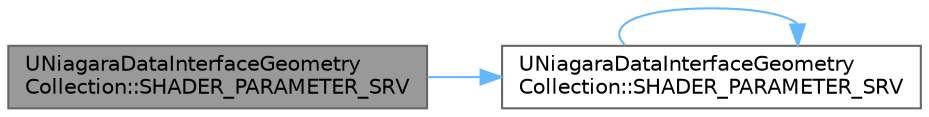 digraph "UNiagaraDataInterfaceGeometryCollection::SHADER_PARAMETER_SRV"
{
 // INTERACTIVE_SVG=YES
 // LATEX_PDF_SIZE
  bgcolor="transparent";
  edge [fontname=Helvetica,fontsize=10,labelfontname=Helvetica,labelfontsize=10];
  node [fontname=Helvetica,fontsize=10,shape=box,height=0.2,width=0.4];
  rankdir="LR";
  Node1 [id="Node000001",label="UNiagaraDataInterfaceGeometry\lCollection::SHADER_PARAMETER_SRV",height=0.2,width=0.4,color="gray40", fillcolor="grey60", style="filled", fontcolor="black",tooltip=" "];
  Node1 -> Node2 [id="edge1_Node000001_Node000002",color="steelblue1",style="solid",tooltip=" "];
  Node2 [id="Node000002",label="UNiagaraDataInterfaceGeometry\lCollection::SHADER_PARAMETER_SRV",height=0.2,width=0.4,color="grey40", fillcolor="white", style="filled",URL="$de/d00/classUNiagaraDataInterfaceGeometryCollection.html#a4ed0efed7eca032589e91f6d4f703068",tooltip=" "];
  Node2 -> Node2 [id="edge2_Node000002_Node000002",color="steelblue1",style="solid",tooltip=" "];
}
